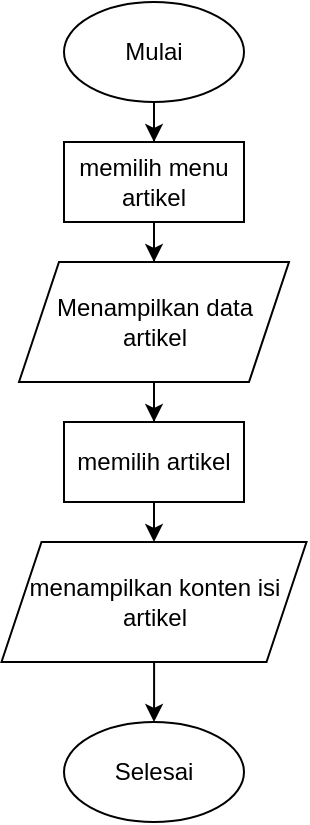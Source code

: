 <mxfile version="20.8.16" type="device"><diagram name="Page-1" id="xTfGhx1I2W6KdbI56AxG"><mxGraphModel dx="863" dy="512" grid="1" gridSize="10" guides="1" tooltips="1" connect="1" arrows="1" fold="1" page="1" pageScale="1" pageWidth="850" pageHeight="1100" math="0" shadow="0"><root><mxCell id="0"/><mxCell id="1" parent="0"/><mxCell id="weZw4hqfpZlzbyicHKF--3" value="" style="edgeStyle=orthogonalEdgeStyle;rounded=0;orthogonalLoop=1;jettySize=auto;html=1;" edge="1" parent="1" source="weZw4hqfpZlzbyicHKF--1" target="weZw4hqfpZlzbyicHKF--2"><mxGeometry relative="1" as="geometry"/></mxCell><mxCell id="weZw4hqfpZlzbyicHKF--1" value="Mulai" style="ellipse;whiteSpace=wrap;html=1;" vertex="1" parent="1"><mxGeometry x="260" y="100" width="90" height="50" as="geometry"/></mxCell><mxCell id="weZw4hqfpZlzbyicHKF--5" value="" style="edgeStyle=orthogonalEdgeStyle;rounded=0;orthogonalLoop=1;jettySize=auto;html=1;" edge="1" parent="1" source="weZw4hqfpZlzbyicHKF--2" target="weZw4hqfpZlzbyicHKF--4"><mxGeometry relative="1" as="geometry"/></mxCell><mxCell id="weZw4hqfpZlzbyicHKF--2" value="memilih menu artikel" style="rounded=0;whiteSpace=wrap;html=1;" vertex="1" parent="1"><mxGeometry x="260" y="170" width="90" height="40" as="geometry"/></mxCell><mxCell id="weZw4hqfpZlzbyicHKF--7" value="" style="edgeStyle=orthogonalEdgeStyle;rounded=0;orthogonalLoop=1;jettySize=auto;html=1;" edge="1" parent="1" source="weZw4hqfpZlzbyicHKF--4" target="weZw4hqfpZlzbyicHKF--6"><mxGeometry relative="1" as="geometry"/></mxCell><mxCell id="weZw4hqfpZlzbyicHKF--4" value="Menampilkan data artikel" style="shape=parallelogram;perimeter=parallelogramPerimeter;whiteSpace=wrap;html=1;fixedSize=1;" vertex="1" parent="1"><mxGeometry x="237.5" y="230" width="135" height="60" as="geometry"/></mxCell><mxCell id="weZw4hqfpZlzbyicHKF--9" value="" style="edgeStyle=orthogonalEdgeStyle;rounded=0;orthogonalLoop=1;jettySize=auto;html=1;" edge="1" parent="1" source="weZw4hqfpZlzbyicHKF--6" target="weZw4hqfpZlzbyicHKF--8"><mxGeometry relative="1" as="geometry"/></mxCell><mxCell id="weZw4hqfpZlzbyicHKF--6" value="memilih artikel" style="rounded=0;whiteSpace=wrap;html=1;" vertex="1" parent="1"><mxGeometry x="260" y="310" width="90" height="40" as="geometry"/></mxCell><mxCell id="weZw4hqfpZlzbyicHKF--11" value="" style="edgeStyle=orthogonalEdgeStyle;rounded=0;orthogonalLoop=1;jettySize=auto;html=1;" edge="1" parent="1" source="weZw4hqfpZlzbyicHKF--8" target="weZw4hqfpZlzbyicHKF--10"><mxGeometry relative="1" as="geometry"/></mxCell><mxCell id="weZw4hqfpZlzbyicHKF--8" value="menampilkan konten isi artikel" style="shape=parallelogram;perimeter=parallelogramPerimeter;whiteSpace=wrap;html=1;fixedSize=1;" vertex="1" parent="1"><mxGeometry x="228.75" y="370" width="152.5" height="60" as="geometry"/></mxCell><mxCell id="weZw4hqfpZlzbyicHKF--10" value="Selesai" style="ellipse;whiteSpace=wrap;html=1;" vertex="1" parent="1"><mxGeometry x="260" y="460" width="90" height="50" as="geometry"/></mxCell></root></mxGraphModel></diagram></mxfile>